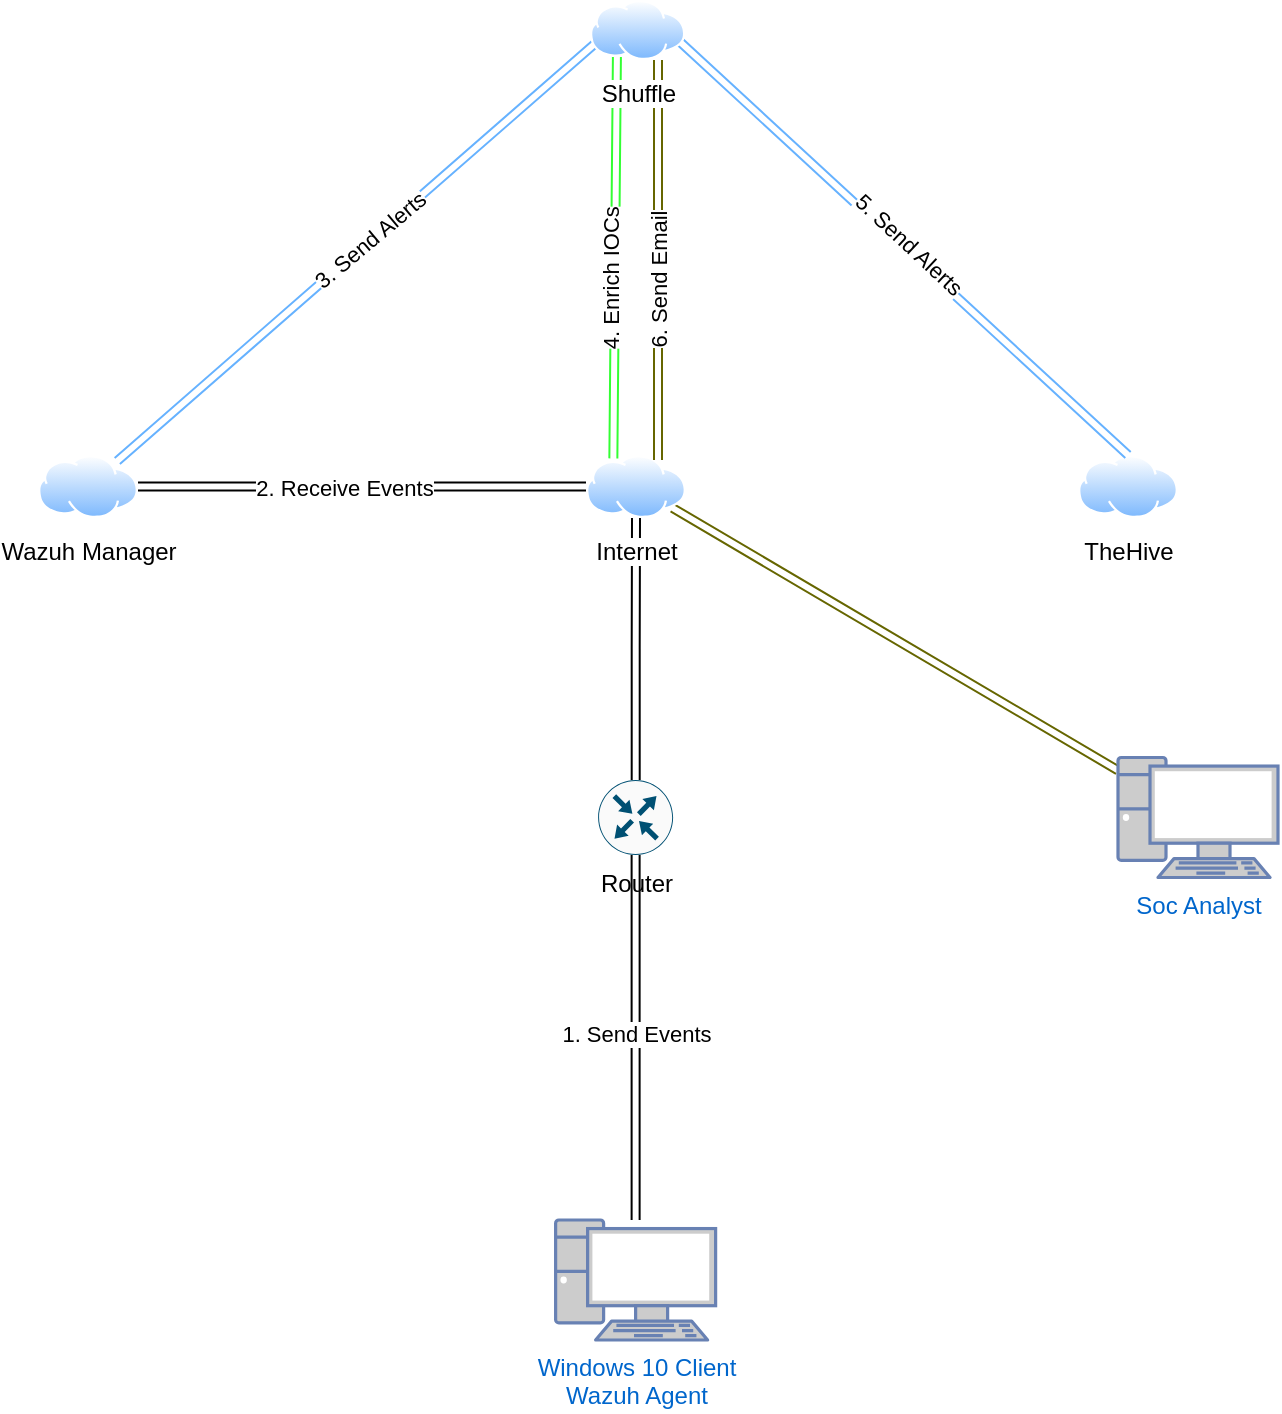 <mxfile version="23.1.5" type="github">
  <diagram name="Page-1" id="SOLnCe5EUM9ss4cCJ6wD">
    <mxGraphModel dx="934" dy="587" grid="1" gridSize="10" guides="1" tooltips="1" connect="1" arrows="1" fold="1" page="1" pageScale="1" pageWidth="827" pageHeight="1169" math="0" shadow="0">
      <root>
        <mxCell id="0" />
        <mxCell id="1" parent="0" />
        <mxCell id="oZ_xJl9oZcupPHVQ0eDt-1" value="Windows 10 Client&lt;br&gt;Wazuh Agent" style="fontColor=#0066CC;verticalAlign=top;verticalLabelPosition=bottom;labelPosition=center;align=center;html=1;outlineConnect=0;fillColor=#CCCCCC;strokeColor=#6881B3;gradientColor=none;gradientDirection=north;strokeWidth=2;shape=mxgraph.networks.pc;" vertex="1" parent="1">
          <mxGeometry x="348.81" y="720" width="80" height="60" as="geometry" />
        </mxCell>
        <mxCell id="HfKM5Ihd41SCELyl7wUP-8" style="edgeStyle=orthogonalEdgeStyle;rounded=0;orthogonalLoop=1;jettySize=auto;html=1;entryX=0.5;entryY=1;entryDx=0;entryDy=0;shape=link;" edge="1" parent="1" source="oZ_xJl9oZcupPHVQ0eDt-2" target="HfKM5Ihd41SCELyl7wUP-1">
          <mxGeometry relative="1" as="geometry" />
        </mxCell>
        <mxCell id="oZ_xJl9oZcupPHVQ0eDt-2" value="Router" style="sketch=0;points=[[0.5,0,0],[1,0.5,0],[0.5,1,0],[0,0.5,0],[0.145,0.145,0],[0.856,0.145,0],[0.855,0.856,0],[0.145,0.855,0]];verticalLabelPosition=bottom;html=1;verticalAlign=top;aspect=fixed;align=center;pointerEvents=1;shape=mxgraph.cisco19.rect;prIcon=router;fillColor=#FAFAFA;strokeColor=#005073;" vertex="1" parent="1">
          <mxGeometry x="370.06" y="500" width="37.5" height="37.5" as="geometry" />
        </mxCell>
        <mxCell id="HfKM5Ihd41SCELyl7wUP-12" style="edgeStyle=orthogonalEdgeStyle;rounded=0;orthogonalLoop=1;jettySize=auto;html=1;entryX=1;entryY=0.5;entryDx=0;entryDy=0;shape=link;" edge="1" parent="1" source="HfKM5Ihd41SCELyl7wUP-1" target="HfKM5Ihd41SCELyl7wUP-2">
          <mxGeometry relative="1" as="geometry" />
        </mxCell>
        <mxCell id="HfKM5Ihd41SCELyl7wUP-19" value="2. Receive Events" style="edgeLabel;html=1;align=center;verticalAlign=middle;resizable=0;points=[];" vertex="1" connectable="0" parent="HfKM5Ihd41SCELyl7wUP-12">
          <mxGeometry x="0.086" relative="1" as="geometry">
            <mxPoint as="offset" />
          </mxGeometry>
        </mxCell>
        <mxCell id="HfKM5Ihd41SCELyl7wUP-33" style="rounded=0;orthogonalLoop=1;jettySize=auto;html=1;shape=link;strokeColor=#666600;" edge="1" parent="1" source="HfKM5Ihd41SCELyl7wUP-1" target="HfKM5Ihd41SCELyl7wUP-5">
          <mxGeometry relative="1" as="geometry" />
        </mxCell>
        <mxCell id="HfKM5Ihd41SCELyl7wUP-1" value="Internet" style="image;aspect=fixed;perimeter=ellipsePerimeter;html=1;align=center;shadow=0;dashed=0;spacingTop=3;image=img/lib/active_directory/internet_cloud.svg;" vertex="1" parent="1">
          <mxGeometry x="364" y="337.5" width="50" height="31.5" as="geometry" />
        </mxCell>
        <mxCell id="HfKM5Ihd41SCELyl7wUP-20" style="rounded=0;orthogonalLoop=1;jettySize=auto;html=1;entryX=0;entryY=0.75;entryDx=0;entryDy=0;strokeColor=#66B2FF;shape=link;" edge="1" parent="1" source="HfKM5Ihd41SCELyl7wUP-2" target="HfKM5Ihd41SCELyl7wUP-4">
          <mxGeometry relative="1" as="geometry" />
        </mxCell>
        <mxCell id="HfKM5Ihd41SCELyl7wUP-21" value="3. Send Alerts" style="edgeLabel;html=1;align=center;verticalAlign=middle;resizable=0;points=[];rotation=320;" vertex="1" connectable="0" parent="HfKM5Ihd41SCELyl7wUP-20">
          <mxGeometry x="0.057" relative="1" as="geometry">
            <mxPoint as="offset" />
          </mxGeometry>
        </mxCell>
        <mxCell id="HfKM5Ihd41SCELyl7wUP-2" value="Wazuh Manager" style="image;aspect=fixed;perimeter=ellipsePerimeter;html=1;align=center;shadow=0;dashed=0;spacingTop=3;image=img/lib/active_directory/internet_cloud.svg;" vertex="1" parent="1">
          <mxGeometry x="90" y="337.5" width="50" height="31.5" as="geometry" />
        </mxCell>
        <mxCell id="HfKM5Ihd41SCELyl7wUP-3" value="TheHive" style="image;aspect=fixed;perimeter=ellipsePerimeter;html=1;align=center;shadow=0;dashed=0;spacingTop=3;image=img/lib/active_directory/internet_cloud.svg;" vertex="1" parent="1">
          <mxGeometry x="610" y="337.5" width="50" height="31.5" as="geometry" />
        </mxCell>
        <mxCell id="HfKM5Ihd41SCELyl7wUP-22" style="rounded=0;orthogonalLoop=1;jettySize=auto;html=1;shape=link;strokeColor=#33FF33;exitX=0.25;exitY=1;exitDx=0;exitDy=0;entryX=0.25;entryY=0;entryDx=0;entryDy=0;horizontal=1;" edge="1" parent="1" source="HfKM5Ihd41SCELyl7wUP-4" target="HfKM5Ihd41SCELyl7wUP-1">
          <mxGeometry relative="1" as="geometry">
            <mxPoint x="380.81" y="140.0" as="sourcePoint" />
            <mxPoint x="380" y="340" as="targetPoint" />
          </mxGeometry>
        </mxCell>
        <mxCell id="HfKM5Ihd41SCELyl7wUP-24" value="4. Enrich IOCs" style="edgeLabel;html=1;align=center;verticalAlign=middle;resizable=0;points=[];rotation=270;" vertex="1" connectable="0" parent="HfKM5Ihd41SCELyl7wUP-22">
          <mxGeometry x="0.32" y="5" relative="1" as="geometry">
            <mxPoint x="-7" y="-21" as="offset" />
          </mxGeometry>
        </mxCell>
        <mxCell id="HfKM5Ihd41SCELyl7wUP-25" style="rounded=0;orthogonalLoop=1;jettySize=auto;html=1;entryX=0.5;entryY=0;entryDx=0;entryDy=0;shape=link;strokeColor=#66B2FF;" edge="1" parent="1" target="HfKM5Ihd41SCELyl7wUP-3">
          <mxGeometry relative="1" as="geometry">
            <mxPoint x="410" y="130" as="sourcePoint" />
          </mxGeometry>
        </mxCell>
        <mxCell id="HfKM5Ihd41SCELyl7wUP-27" value="5. Send Alerts" style="edgeLabel;html=1;align=center;verticalAlign=middle;resizable=0;points=[];rotation=43;" vertex="1" connectable="0" parent="HfKM5Ihd41SCELyl7wUP-25">
          <mxGeometry x="-0.024" y="-1" relative="1" as="geometry">
            <mxPoint x="6" as="offset" />
          </mxGeometry>
        </mxCell>
        <mxCell id="HfKM5Ihd41SCELyl7wUP-30" style="rounded=0;orthogonalLoop=1;jettySize=auto;html=1;shape=link;strokeColor=#666600;" edge="1" parent="1">
          <mxGeometry relative="1" as="geometry">
            <mxPoint x="400" y="140" as="sourcePoint" />
            <mxPoint x="400" y="340" as="targetPoint" />
          </mxGeometry>
        </mxCell>
        <mxCell id="HfKM5Ihd41SCELyl7wUP-31" value="6. Send Email" style="edgeLabel;html=1;align=center;verticalAlign=middle;resizable=0;points=[];rotation=270;" vertex="1" connectable="0" parent="HfKM5Ihd41SCELyl7wUP-30">
          <mxGeometry x="-0.02" y="-1" relative="1" as="geometry">
            <mxPoint x="1" y="12" as="offset" />
          </mxGeometry>
        </mxCell>
        <mxCell id="HfKM5Ihd41SCELyl7wUP-4" value="Shuffle" style="image;aspect=fixed;perimeter=ellipsePerimeter;html=1;align=center;shadow=0;dashed=0;spacingTop=3;image=img/lib/active_directory/internet_cloud.svg;verticalAlign=top;horizontal=1;" vertex="1" parent="1">
          <mxGeometry x="366" y="110" width="47.62" height="30" as="geometry" />
        </mxCell>
        <mxCell id="HfKM5Ihd41SCELyl7wUP-5" value="Soc Analyst" style="fontColor=#0066CC;verticalAlign=top;verticalLabelPosition=bottom;labelPosition=center;align=center;html=1;outlineConnect=0;fillColor=#CCCCCC;strokeColor=#6881B3;gradientColor=none;gradientDirection=north;strokeWidth=2;shape=mxgraph.networks.pc;" vertex="1" parent="1">
          <mxGeometry x="630" y="488.75" width="80" height="60" as="geometry" />
        </mxCell>
        <mxCell id="HfKM5Ihd41SCELyl7wUP-6" style="edgeStyle=orthogonalEdgeStyle;rounded=0;orthogonalLoop=1;jettySize=auto;html=1;entryX=0.5;entryY=1;entryDx=0;entryDy=0;entryPerimeter=0;startArrow=classic;startFill=1;shape=link;" edge="1" parent="1" source="oZ_xJl9oZcupPHVQ0eDt-1" target="oZ_xJl9oZcupPHVQ0eDt-2">
          <mxGeometry relative="1" as="geometry" />
        </mxCell>
        <mxCell id="HfKM5Ihd41SCELyl7wUP-7" value="1. Send Events" style="edgeLabel;html=1;align=center;verticalAlign=middle;resizable=0;points=[];" vertex="1" connectable="0" parent="HfKM5Ihd41SCELyl7wUP-6">
          <mxGeometry x="0.009" relative="1" as="geometry">
            <mxPoint y="-1" as="offset" />
          </mxGeometry>
        </mxCell>
      </root>
    </mxGraphModel>
  </diagram>
</mxfile>
